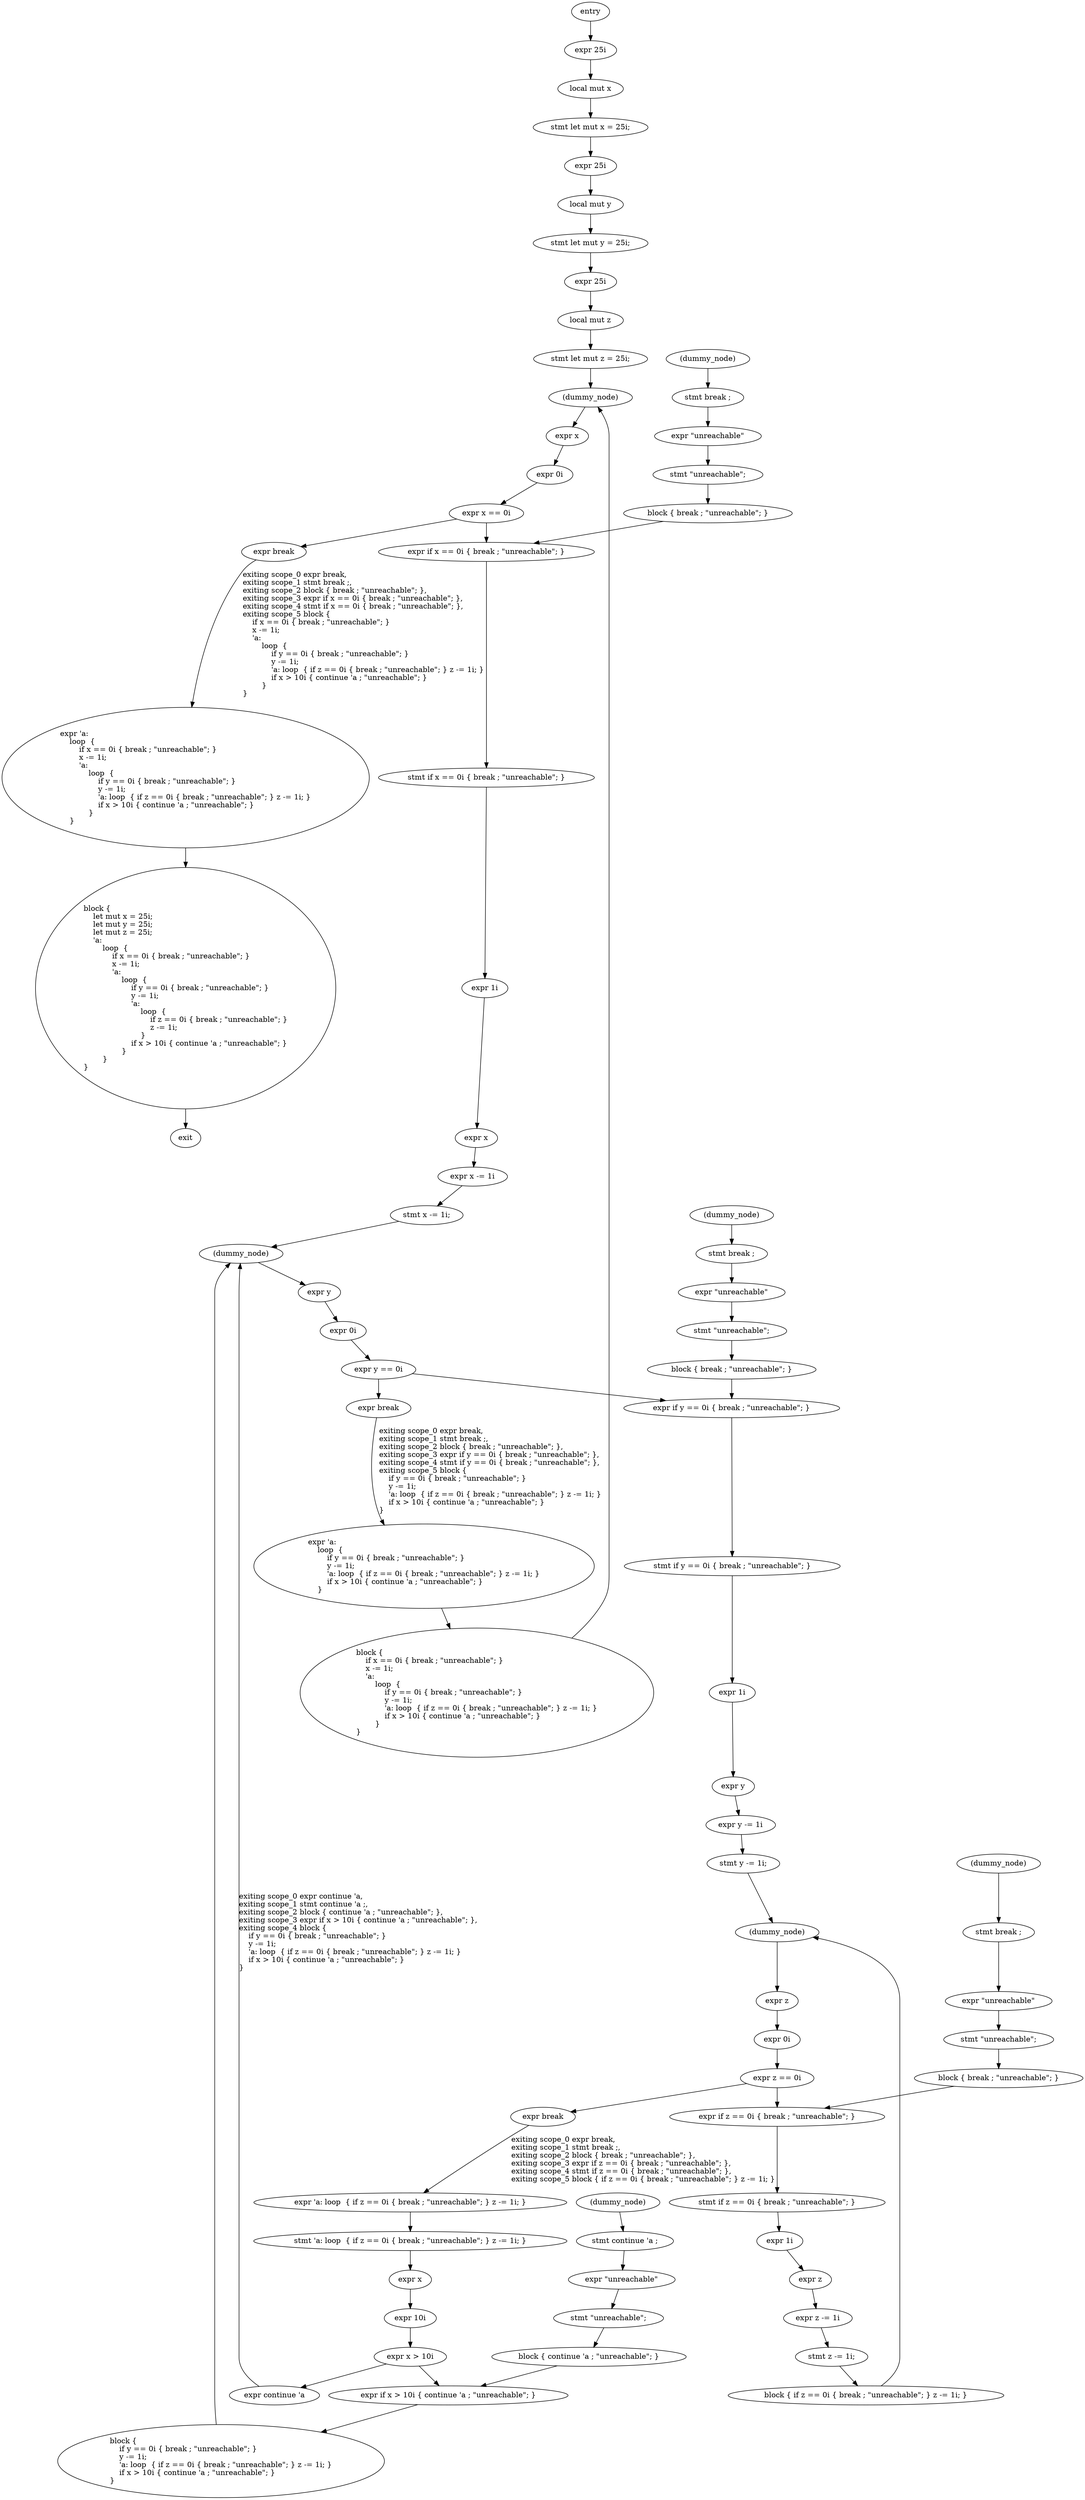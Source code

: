 digraph block {
    N0[label="entry"];
    N1[label="exit"];
    N2[label="expr 25i"];
    N3[label="local mut x"];
    N4[label="stmt let mut x = 25i;"];
    N5[label="expr 25i"];
    N6[label="local mut y"];
    N7[label="stmt let mut y = 25i;"];
    N8[label="expr 25i"];
    N9[label="local mut z"];
    N10[label="stmt let mut z = 25i;"];
    N11[label="(dummy_node)"];
    N12[label="expr \'a:\l    loop  {\l        if x == 0i { break ; \"unreachable\"; }\l        x -= 1i;\l        \'a:\l            loop  {\l                if y == 0i { break ; \"unreachable\"; }\l                y -= 1i;\l                \'a: loop  { if z == 0i { break ; \"unreachable\"; } z -= 1i; }\l                if x > 10i { continue \'a ; \"unreachable\"; }\l            }\l    }\l"];
    N13[label="expr x"];
    N14[label="expr 0i"];
    N15[label="expr x == 0i"];
    N16[label="expr break"];
    N17[label="(dummy_node)"];
    N18[label="stmt break ;"];
    N19[label="expr \"unreachable\""];
    N20[label="stmt \"unreachable\";"];
    N21[label="block { break ; \"unreachable\"; }"];
    N22[label="expr if x == 0i { break ; \"unreachable\"; }"];
    N23[label="stmt if x == 0i { break ; \"unreachable\"; }"];
    N24[label="expr 1i"];
    N25[label="expr x"];
    N26[label="expr x -= 1i"];
    N27[label="stmt x -= 1i;"];
    N28[label="(dummy_node)"];
    N29[label="expr \'a:\l    loop  {\l        if y == 0i { break ; \"unreachable\"; }\l        y -= 1i;\l        \'a: loop  { if z == 0i { break ; \"unreachable\"; } z -= 1i; }\l        if x > 10i { continue \'a ; \"unreachable\"; }\l    }\l"];
    N30[label="expr y"];
    N31[label="expr 0i"];
    N32[label="expr y == 0i"];
    N33[label="expr break"];
    N34[label="(dummy_node)"];
    N35[label="stmt break ;"];
    N36[label="expr \"unreachable\""];
    N37[label="stmt \"unreachable\";"];
    N38[label="block { break ; \"unreachable\"; }"];
    N39[label="expr if y == 0i { break ; \"unreachable\"; }"];
    N40[label="stmt if y == 0i { break ; \"unreachable\"; }"];
    N41[label="expr 1i"];
    N42[label="expr y"];
    N43[label="expr y -= 1i"];
    N44[label="stmt y -= 1i;"];
    N45[label="(dummy_node)"];
    N46[label="expr \'a: loop  { if z == 0i { break ; \"unreachable\"; } z -= 1i; }"];
    N47[label="expr z"];
    N48[label="expr 0i"];
    N49[label="expr z == 0i"];
    N50[label="expr break"];
    N51[label="(dummy_node)"];
    N52[label="stmt break ;"];
    N53[label="expr \"unreachable\""];
    N54[label="stmt \"unreachable\";"];
    N55[label="block { break ; \"unreachable\"; }"];
    N56[label="expr if z == 0i { break ; \"unreachable\"; }"];
    N57[label="stmt if z == 0i { break ; \"unreachable\"; }"];
    N58[label="expr 1i"];
    N59[label="expr z"];
    N60[label="expr z -= 1i"];
    N61[label="stmt z -= 1i;"];
    N62[label="block { if z == 0i { break ; \"unreachable\"; } z -= 1i; }"];
    N63[label="stmt \'a: loop  { if z == 0i { break ; \"unreachable\"; } z -= 1i; }"];
    N64[label="expr x"];
    N65[label="expr 10i"];
    N66[label="expr x > 10i"];
    N67[label="expr continue \'a"];
    N68[label="(dummy_node)"];
    N69[label="stmt continue \'a ;"];
    N70[label="expr \"unreachable\""];
    N71[label="stmt \"unreachable\";"];
    N72[label="block { continue \'a ; \"unreachable\"; }"];
    N73[label="expr if x > 10i { continue \'a ; \"unreachable\"; }"];
    N74[label="block {\l    if y == 0i { break ; \"unreachable\"; }\l    y -= 1i;\l    \'a: loop  { if z == 0i { break ; \"unreachable\"; } z -= 1i; }\l    if x > 10i { continue \'a ; \"unreachable\"; }\l}\l"];
    N75[label="block {\l    if x == 0i { break ; \"unreachable\"; }\l    x -= 1i;\l    \'a:\l        loop  {\l            if y == 0i { break ; \"unreachable\"; }\l            y -= 1i;\l            \'a: loop  { if z == 0i { break ; \"unreachable\"; } z -= 1i; }\l            if x > 10i { continue \'a ; \"unreachable\"; }\l        }\l}\l"];
    N76[label="block {\l    let mut x = 25i;\l    let mut y = 25i;\l    let mut z = 25i;\l    \'a:\l        loop  {\l            if x == 0i { break ; \"unreachable\"; }\l            x -= 1i;\l            \'a:\l                loop  {\l                    if y == 0i { break ; \"unreachable\"; }\l                    y -= 1i;\l                    \'a:\l                        loop  {\l                            if z == 0i { break ; \"unreachable\"; }\l                            z -= 1i;\l                        }\l                    if x > 10i { continue \'a ; \"unreachable\"; }\l                }\l        }\l}\l"];
    N0 -> N2;
    N2 -> N3;
    N3 -> N4;
    N4 -> N5;
    N5 -> N6;
    N6 -> N7;
    N7 -> N8;
    N8 -> N9;
    N9 -> N10;
    N10 -> N11;
    N11 -> N13;
    N13 -> N14;
    N14 -> N15;
    N15 -> N16;
    N16 -> N12[label="exiting scope_0 expr break,\lexiting scope_1 stmt break ;,\lexiting scope_2 block { break ; \"unreachable\"; },\lexiting scope_3 expr if x == 0i { break ; \"unreachable\"; },\lexiting scope_4 stmt if x == 0i { break ; \"unreachable\"; },\lexiting scope_5 block {\l    if x == 0i { break ; \"unreachable\"; }\l    x -= 1i;\l    \'a:\l        loop  {\l            if y == 0i { break ; \"unreachable\"; }\l            y -= 1i;\l            \'a: loop  { if z == 0i { break ; \"unreachable\"; } z -= 1i; }\l            if x > 10i { continue \'a ; \"unreachable\"; }\l        }\l}\l"];
    N17 -> N18;
    N18 -> N19;
    N19 -> N20;
    N20 -> N21;
    N15 -> N22;
    N21 -> N22;
    N22 -> N23;
    N23 -> N24;
    N24 -> N25;
    N25 -> N26;
    N26 -> N27;
    N27 -> N28;
    N28 -> N30;
    N30 -> N31;
    N31 -> N32;
    N32 -> N33;
    N33 -> N29[label="exiting scope_0 expr break,\lexiting scope_1 stmt break ;,\lexiting scope_2 block { break ; \"unreachable\"; },\lexiting scope_3 expr if y == 0i { break ; \"unreachable\"; },\lexiting scope_4 stmt if y == 0i { break ; \"unreachable\"; },\lexiting scope_5 block {\l    if y == 0i { break ; \"unreachable\"; }\l    y -= 1i;\l    \'a: loop  { if z == 0i { break ; \"unreachable\"; } z -= 1i; }\l    if x > 10i { continue \'a ; \"unreachable\"; }\l}\l"];
    N34 -> N35;
    N35 -> N36;
    N36 -> N37;
    N37 -> N38;
    N32 -> N39;
    N38 -> N39;
    N39 -> N40;
    N40 -> N41;
    N41 -> N42;
    N42 -> N43;
    N43 -> N44;
    N44 -> N45;
    N45 -> N47;
    N47 -> N48;
    N48 -> N49;
    N49 -> N50;
    N50 -> N46[label="exiting scope_0 expr break,\lexiting scope_1 stmt break ;,\lexiting scope_2 block { break ; \"unreachable\"; },\lexiting scope_3 expr if z == 0i { break ; \"unreachable\"; },\lexiting scope_4 stmt if z == 0i { break ; \"unreachable\"; },\lexiting scope_5 block { if z == 0i { break ; \"unreachable\"; } z -= 1i; }"];
    N51 -> N52;
    N52 -> N53;
    N53 -> N54;
    N54 -> N55;
    N49 -> N56;
    N55 -> N56;
    N56 -> N57;
    N57 -> N58;
    N58 -> N59;
    N59 -> N60;
    N60 -> N61;
    N61 -> N62;
    N62 -> N45;
    N46 -> N63;
    N63 -> N64;
    N64 -> N65;
    N65 -> N66;
    N66 -> N67;
    N67 -> N28[label="exiting scope_0 expr continue \'a,\lexiting scope_1 stmt continue \'a ;,\lexiting scope_2 block { continue \'a ; \"unreachable\"; },\lexiting scope_3 expr if x > 10i { continue \'a ; \"unreachable\"; },\lexiting scope_4 block {\l    if y == 0i { break ; \"unreachable\"; }\l    y -= 1i;\l    \'a: loop  { if z == 0i { break ; \"unreachable\"; } z -= 1i; }\l    if x > 10i { continue \'a ; \"unreachable\"; }\l}\l"];
    N68 -> N69;
    N69 -> N70;
    N70 -> N71;
    N71 -> N72;
    N66 -> N73;
    N72 -> N73;
    N73 -> N74;
    N74 -> N28;
    N29 -> N75;
    N75 -> N11;
    N12 -> N76;
    N76 -> N1;
}
